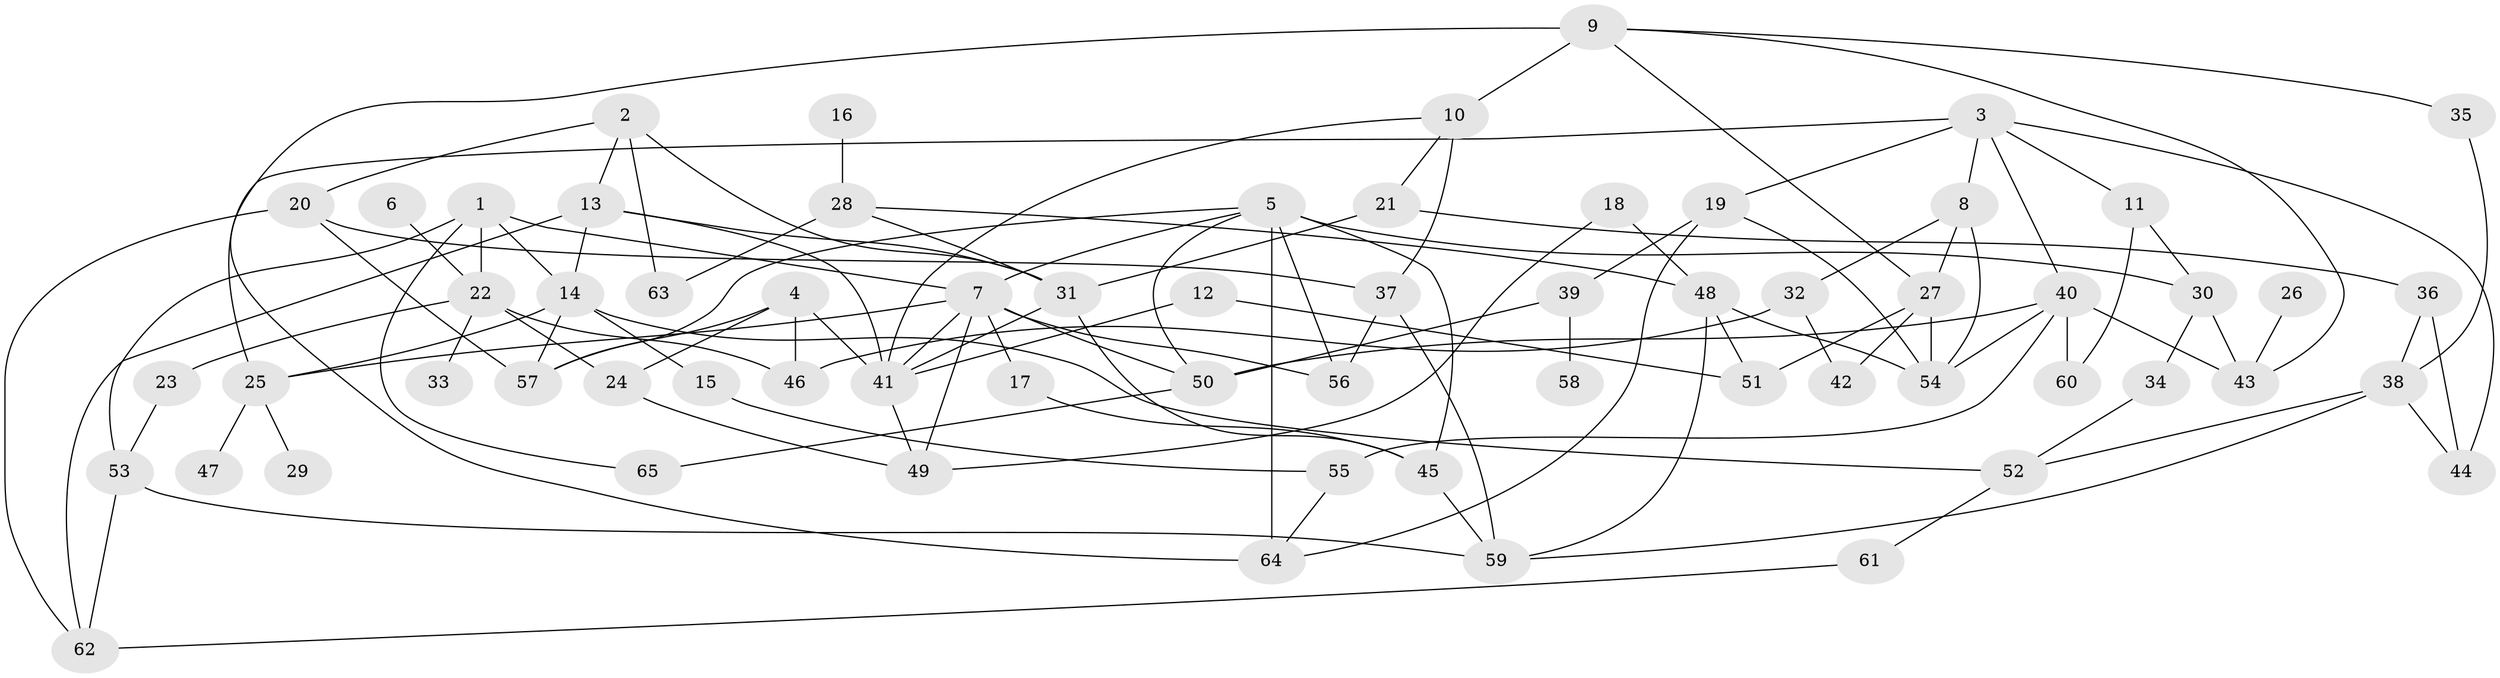 // original degree distribution, {3: 0.20930232558139536, 9: 0.007751937984496124, 6: 0.046511627906976744, 5: 0.10852713178294573, 8: 0.007751937984496124, 4: 0.13953488372093023, 7: 0.015503875968992248, 1: 0.27906976744186046, 2: 0.18604651162790697}
// Generated by graph-tools (version 1.1) at 2025/00/03/09/25 03:00:57]
// undirected, 65 vertices, 117 edges
graph export_dot {
graph [start="1"]
  node [color=gray90,style=filled];
  1;
  2;
  3;
  4;
  5;
  6;
  7;
  8;
  9;
  10;
  11;
  12;
  13;
  14;
  15;
  16;
  17;
  18;
  19;
  20;
  21;
  22;
  23;
  24;
  25;
  26;
  27;
  28;
  29;
  30;
  31;
  32;
  33;
  34;
  35;
  36;
  37;
  38;
  39;
  40;
  41;
  42;
  43;
  44;
  45;
  46;
  47;
  48;
  49;
  50;
  51;
  52;
  53;
  54;
  55;
  56;
  57;
  58;
  59;
  60;
  61;
  62;
  63;
  64;
  65;
  1 -- 7 [weight=1.0];
  1 -- 14 [weight=1.0];
  1 -- 22 [weight=2.0];
  1 -- 53 [weight=1.0];
  1 -- 65 [weight=1.0];
  2 -- 13 [weight=1.0];
  2 -- 20 [weight=1.0];
  2 -- 31 [weight=1.0];
  2 -- 63 [weight=1.0];
  3 -- 8 [weight=1.0];
  3 -- 11 [weight=1.0];
  3 -- 19 [weight=1.0];
  3 -- 25 [weight=1.0];
  3 -- 40 [weight=1.0];
  3 -- 44 [weight=1.0];
  4 -- 24 [weight=1.0];
  4 -- 41 [weight=1.0];
  4 -- 46 [weight=1.0];
  4 -- 57 [weight=1.0];
  5 -- 7 [weight=1.0];
  5 -- 30 [weight=1.0];
  5 -- 45 [weight=1.0];
  5 -- 50 [weight=1.0];
  5 -- 56 [weight=1.0];
  5 -- 57 [weight=1.0];
  5 -- 64 [weight=2.0];
  6 -- 22 [weight=1.0];
  7 -- 17 [weight=1.0];
  7 -- 25 [weight=1.0];
  7 -- 41 [weight=1.0];
  7 -- 49 [weight=1.0];
  7 -- 50 [weight=1.0];
  7 -- 56 [weight=1.0];
  8 -- 27 [weight=1.0];
  8 -- 32 [weight=1.0];
  8 -- 54 [weight=1.0];
  9 -- 10 [weight=2.0];
  9 -- 27 [weight=1.0];
  9 -- 35 [weight=1.0];
  9 -- 43 [weight=1.0];
  9 -- 64 [weight=1.0];
  10 -- 21 [weight=1.0];
  10 -- 37 [weight=1.0];
  10 -- 41 [weight=1.0];
  11 -- 30 [weight=1.0];
  11 -- 60 [weight=1.0];
  12 -- 41 [weight=1.0];
  12 -- 51 [weight=1.0];
  13 -- 14 [weight=1.0];
  13 -- 31 [weight=1.0];
  13 -- 41 [weight=1.0];
  13 -- 62 [weight=1.0];
  14 -- 15 [weight=1.0];
  14 -- 25 [weight=1.0];
  14 -- 52 [weight=1.0];
  14 -- 57 [weight=1.0];
  15 -- 55 [weight=1.0];
  16 -- 28 [weight=1.0];
  17 -- 45 [weight=1.0];
  18 -- 48 [weight=1.0];
  18 -- 49 [weight=1.0];
  19 -- 39 [weight=1.0];
  19 -- 54 [weight=1.0];
  19 -- 64 [weight=1.0];
  20 -- 37 [weight=1.0];
  20 -- 57 [weight=1.0];
  20 -- 62 [weight=1.0];
  21 -- 31 [weight=1.0];
  21 -- 36 [weight=1.0];
  22 -- 23 [weight=1.0];
  22 -- 24 [weight=1.0];
  22 -- 33 [weight=1.0];
  22 -- 46 [weight=1.0];
  23 -- 53 [weight=1.0];
  24 -- 49 [weight=1.0];
  25 -- 29 [weight=1.0];
  25 -- 47 [weight=1.0];
  26 -- 43 [weight=1.0];
  27 -- 42 [weight=1.0];
  27 -- 51 [weight=1.0];
  27 -- 54 [weight=1.0];
  28 -- 31 [weight=1.0];
  28 -- 48 [weight=1.0];
  28 -- 63 [weight=1.0];
  30 -- 34 [weight=1.0];
  30 -- 43 [weight=1.0];
  31 -- 41 [weight=2.0];
  31 -- 45 [weight=2.0];
  32 -- 42 [weight=1.0];
  32 -- 46 [weight=1.0];
  34 -- 52 [weight=1.0];
  35 -- 38 [weight=1.0];
  36 -- 38 [weight=1.0];
  36 -- 44 [weight=1.0];
  37 -- 56 [weight=1.0];
  37 -- 59 [weight=1.0];
  38 -- 44 [weight=1.0];
  38 -- 52 [weight=1.0];
  38 -- 59 [weight=1.0];
  39 -- 50 [weight=1.0];
  39 -- 58 [weight=1.0];
  40 -- 43 [weight=2.0];
  40 -- 50 [weight=1.0];
  40 -- 54 [weight=1.0];
  40 -- 55 [weight=1.0];
  40 -- 60 [weight=1.0];
  41 -- 49 [weight=1.0];
  45 -- 59 [weight=1.0];
  48 -- 51 [weight=1.0];
  48 -- 54 [weight=1.0];
  48 -- 59 [weight=1.0];
  50 -- 65 [weight=1.0];
  52 -- 61 [weight=1.0];
  53 -- 59 [weight=1.0];
  53 -- 62 [weight=1.0];
  55 -- 64 [weight=1.0];
  61 -- 62 [weight=1.0];
}
